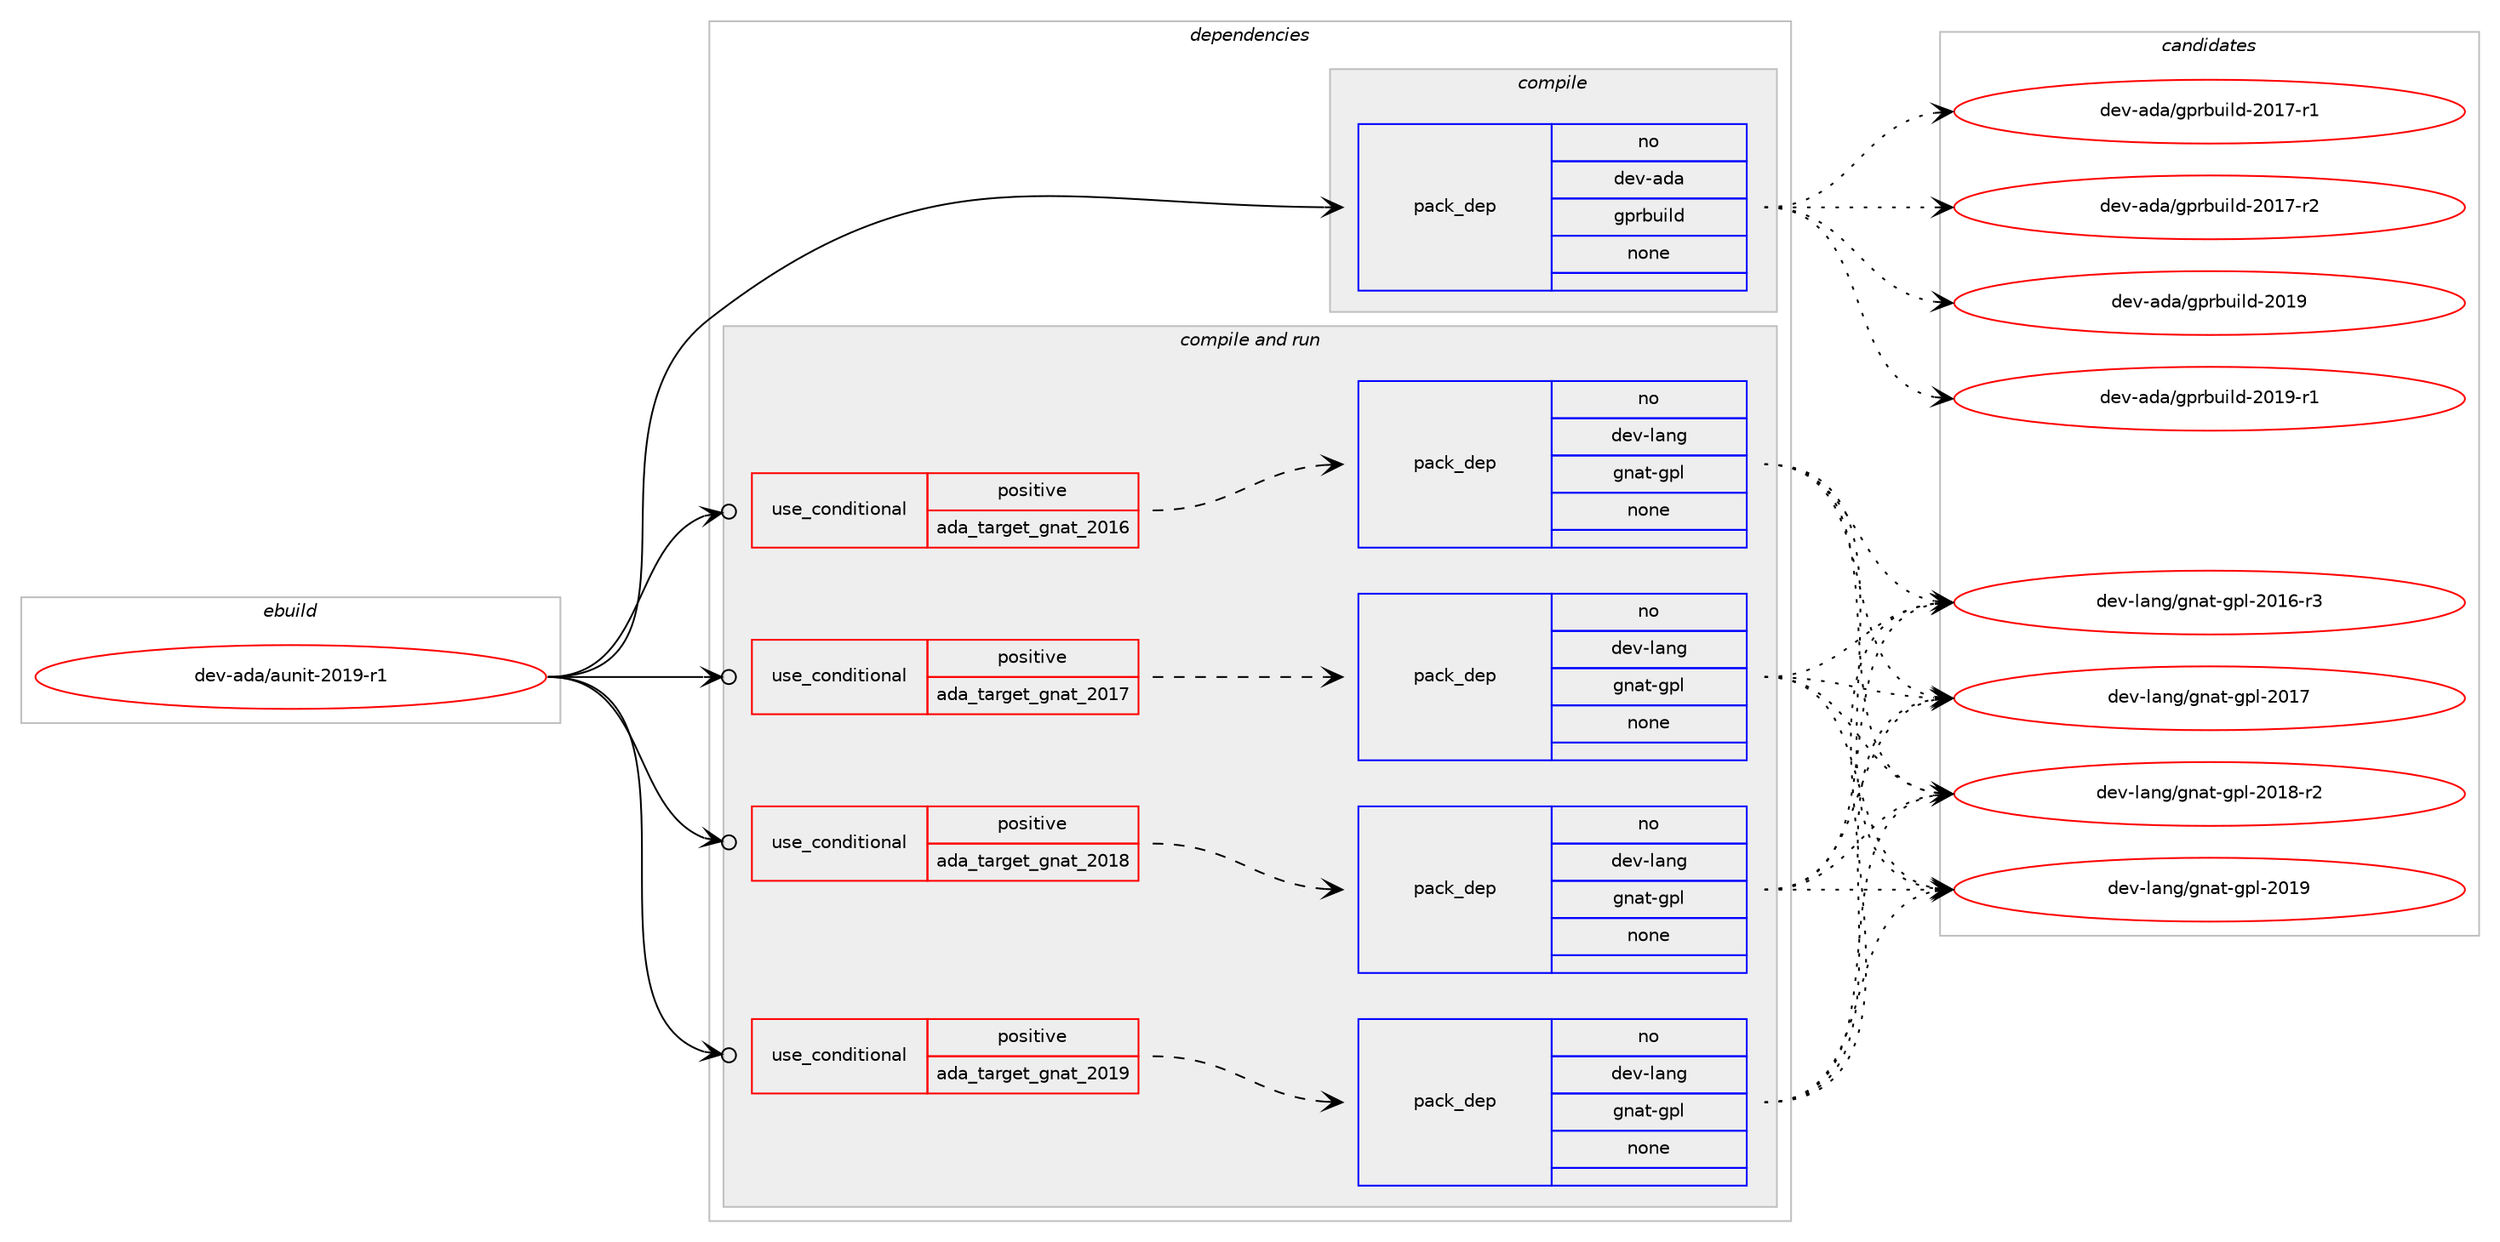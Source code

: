 digraph prolog {

# *************
# Graph options
# *************

newrank=true;
concentrate=true;
compound=true;
graph [rankdir=LR,fontname=Helvetica,fontsize=10,ranksep=1.5];#, ranksep=2.5, nodesep=0.2];
edge  [arrowhead=vee];
node  [fontname=Helvetica,fontsize=10];

# **********
# The ebuild
# **********

subgraph cluster_leftcol {
color=gray;
rank=same;
label=<<i>ebuild</i>>;
id [label="dev-ada/aunit-2019-r1", color=red, width=4, href="../dev-ada/aunit-2019-r1.svg"];
}

# ****************
# The dependencies
# ****************

subgraph cluster_midcol {
color=gray;
label=<<i>dependencies</i>>;
subgraph cluster_compile {
fillcolor="#eeeeee";
style=filled;
label=<<i>compile</i>>;
subgraph pack384431 {
dependency516241 [label=<<TABLE BORDER="0" CELLBORDER="1" CELLSPACING="0" CELLPADDING="4" WIDTH="220"><TR><TD ROWSPAN="6" CELLPADDING="30">pack_dep</TD></TR><TR><TD WIDTH="110">no</TD></TR><TR><TD>dev-ada</TD></TR><TR><TD>gprbuild</TD></TR><TR><TD>none</TD></TR><TR><TD></TD></TR></TABLE>>, shape=none, color=blue];
}
id:e -> dependency516241:w [weight=20,style="solid",arrowhead="vee"];
}
subgraph cluster_compileandrun {
fillcolor="#eeeeee";
style=filled;
label=<<i>compile and run</i>>;
subgraph cond122246 {
dependency516242 [label=<<TABLE BORDER="0" CELLBORDER="1" CELLSPACING="0" CELLPADDING="4"><TR><TD ROWSPAN="3" CELLPADDING="10">use_conditional</TD></TR><TR><TD>positive</TD></TR><TR><TD>ada_target_gnat_2016</TD></TR></TABLE>>, shape=none, color=red];
subgraph pack384432 {
dependency516243 [label=<<TABLE BORDER="0" CELLBORDER="1" CELLSPACING="0" CELLPADDING="4" WIDTH="220"><TR><TD ROWSPAN="6" CELLPADDING="30">pack_dep</TD></TR><TR><TD WIDTH="110">no</TD></TR><TR><TD>dev-lang</TD></TR><TR><TD>gnat-gpl</TD></TR><TR><TD>none</TD></TR><TR><TD></TD></TR></TABLE>>, shape=none, color=blue];
}
dependency516242:e -> dependency516243:w [weight=20,style="dashed",arrowhead="vee"];
}
id:e -> dependency516242:w [weight=20,style="solid",arrowhead="odotvee"];
subgraph cond122247 {
dependency516244 [label=<<TABLE BORDER="0" CELLBORDER="1" CELLSPACING="0" CELLPADDING="4"><TR><TD ROWSPAN="3" CELLPADDING="10">use_conditional</TD></TR><TR><TD>positive</TD></TR><TR><TD>ada_target_gnat_2017</TD></TR></TABLE>>, shape=none, color=red];
subgraph pack384433 {
dependency516245 [label=<<TABLE BORDER="0" CELLBORDER="1" CELLSPACING="0" CELLPADDING="4" WIDTH="220"><TR><TD ROWSPAN="6" CELLPADDING="30">pack_dep</TD></TR><TR><TD WIDTH="110">no</TD></TR><TR><TD>dev-lang</TD></TR><TR><TD>gnat-gpl</TD></TR><TR><TD>none</TD></TR><TR><TD></TD></TR></TABLE>>, shape=none, color=blue];
}
dependency516244:e -> dependency516245:w [weight=20,style="dashed",arrowhead="vee"];
}
id:e -> dependency516244:w [weight=20,style="solid",arrowhead="odotvee"];
subgraph cond122248 {
dependency516246 [label=<<TABLE BORDER="0" CELLBORDER="1" CELLSPACING="0" CELLPADDING="4"><TR><TD ROWSPAN="3" CELLPADDING="10">use_conditional</TD></TR><TR><TD>positive</TD></TR><TR><TD>ada_target_gnat_2018</TD></TR></TABLE>>, shape=none, color=red];
subgraph pack384434 {
dependency516247 [label=<<TABLE BORDER="0" CELLBORDER="1" CELLSPACING="0" CELLPADDING="4" WIDTH="220"><TR><TD ROWSPAN="6" CELLPADDING="30">pack_dep</TD></TR><TR><TD WIDTH="110">no</TD></TR><TR><TD>dev-lang</TD></TR><TR><TD>gnat-gpl</TD></TR><TR><TD>none</TD></TR><TR><TD></TD></TR></TABLE>>, shape=none, color=blue];
}
dependency516246:e -> dependency516247:w [weight=20,style="dashed",arrowhead="vee"];
}
id:e -> dependency516246:w [weight=20,style="solid",arrowhead="odotvee"];
subgraph cond122249 {
dependency516248 [label=<<TABLE BORDER="0" CELLBORDER="1" CELLSPACING="0" CELLPADDING="4"><TR><TD ROWSPAN="3" CELLPADDING="10">use_conditional</TD></TR><TR><TD>positive</TD></TR><TR><TD>ada_target_gnat_2019</TD></TR></TABLE>>, shape=none, color=red];
subgraph pack384435 {
dependency516249 [label=<<TABLE BORDER="0" CELLBORDER="1" CELLSPACING="0" CELLPADDING="4" WIDTH="220"><TR><TD ROWSPAN="6" CELLPADDING="30">pack_dep</TD></TR><TR><TD WIDTH="110">no</TD></TR><TR><TD>dev-lang</TD></TR><TR><TD>gnat-gpl</TD></TR><TR><TD>none</TD></TR><TR><TD></TD></TR></TABLE>>, shape=none, color=blue];
}
dependency516248:e -> dependency516249:w [weight=20,style="dashed",arrowhead="vee"];
}
id:e -> dependency516248:w [weight=20,style="solid",arrowhead="odotvee"];
}
subgraph cluster_run {
fillcolor="#eeeeee";
style=filled;
label=<<i>run</i>>;
}
}

# **************
# The candidates
# **************

subgraph cluster_choices {
rank=same;
color=gray;
label=<<i>candidates</i>>;

subgraph choice384431 {
color=black;
nodesep=1;
choice100101118459710097471031121149811710510810045504849554511449 [label="dev-ada/gprbuild-2017-r1", color=red, width=4,href="../dev-ada/gprbuild-2017-r1.svg"];
choice100101118459710097471031121149811710510810045504849554511450 [label="dev-ada/gprbuild-2017-r2", color=red, width=4,href="../dev-ada/gprbuild-2017-r2.svg"];
choice10010111845971009747103112114981171051081004550484957 [label="dev-ada/gprbuild-2019", color=red, width=4,href="../dev-ada/gprbuild-2019.svg"];
choice100101118459710097471031121149811710510810045504849574511449 [label="dev-ada/gprbuild-2019-r1", color=red, width=4,href="../dev-ada/gprbuild-2019-r1.svg"];
dependency516241:e -> choice100101118459710097471031121149811710510810045504849554511449:w [style=dotted,weight="100"];
dependency516241:e -> choice100101118459710097471031121149811710510810045504849554511450:w [style=dotted,weight="100"];
dependency516241:e -> choice10010111845971009747103112114981171051081004550484957:w [style=dotted,weight="100"];
dependency516241:e -> choice100101118459710097471031121149811710510810045504849574511449:w [style=dotted,weight="100"];
}
subgraph choice384432 {
color=black;
nodesep=1;
choice100101118451089711010347103110971164510311210845504849544511451 [label="dev-lang/gnat-gpl-2016-r3", color=red, width=4,href="../dev-lang/gnat-gpl-2016-r3.svg"];
choice10010111845108971101034710311097116451031121084550484955 [label="dev-lang/gnat-gpl-2017", color=red, width=4,href="../dev-lang/gnat-gpl-2017.svg"];
choice100101118451089711010347103110971164510311210845504849564511450 [label="dev-lang/gnat-gpl-2018-r2", color=red, width=4,href="../dev-lang/gnat-gpl-2018-r2.svg"];
choice10010111845108971101034710311097116451031121084550484957 [label="dev-lang/gnat-gpl-2019", color=red, width=4,href="../dev-lang/gnat-gpl-2019.svg"];
dependency516243:e -> choice100101118451089711010347103110971164510311210845504849544511451:w [style=dotted,weight="100"];
dependency516243:e -> choice10010111845108971101034710311097116451031121084550484955:w [style=dotted,weight="100"];
dependency516243:e -> choice100101118451089711010347103110971164510311210845504849564511450:w [style=dotted,weight="100"];
dependency516243:e -> choice10010111845108971101034710311097116451031121084550484957:w [style=dotted,weight="100"];
}
subgraph choice384433 {
color=black;
nodesep=1;
choice100101118451089711010347103110971164510311210845504849544511451 [label="dev-lang/gnat-gpl-2016-r3", color=red, width=4,href="../dev-lang/gnat-gpl-2016-r3.svg"];
choice10010111845108971101034710311097116451031121084550484955 [label="dev-lang/gnat-gpl-2017", color=red, width=4,href="../dev-lang/gnat-gpl-2017.svg"];
choice100101118451089711010347103110971164510311210845504849564511450 [label="dev-lang/gnat-gpl-2018-r2", color=red, width=4,href="../dev-lang/gnat-gpl-2018-r2.svg"];
choice10010111845108971101034710311097116451031121084550484957 [label="dev-lang/gnat-gpl-2019", color=red, width=4,href="../dev-lang/gnat-gpl-2019.svg"];
dependency516245:e -> choice100101118451089711010347103110971164510311210845504849544511451:w [style=dotted,weight="100"];
dependency516245:e -> choice10010111845108971101034710311097116451031121084550484955:w [style=dotted,weight="100"];
dependency516245:e -> choice100101118451089711010347103110971164510311210845504849564511450:w [style=dotted,weight="100"];
dependency516245:e -> choice10010111845108971101034710311097116451031121084550484957:w [style=dotted,weight="100"];
}
subgraph choice384434 {
color=black;
nodesep=1;
choice100101118451089711010347103110971164510311210845504849544511451 [label="dev-lang/gnat-gpl-2016-r3", color=red, width=4,href="../dev-lang/gnat-gpl-2016-r3.svg"];
choice10010111845108971101034710311097116451031121084550484955 [label="dev-lang/gnat-gpl-2017", color=red, width=4,href="../dev-lang/gnat-gpl-2017.svg"];
choice100101118451089711010347103110971164510311210845504849564511450 [label="dev-lang/gnat-gpl-2018-r2", color=red, width=4,href="../dev-lang/gnat-gpl-2018-r2.svg"];
choice10010111845108971101034710311097116451031121084550484957 [label="dev-lang/gnat-gpl-2019", color=red, width=4,href="../dev-lang/gnat-gpl-2019.svg"];
dependency516247:e -> choice100101118451089711010347103110971164510311210845504849544511451:w [style=dotted,weight="100"];
dependency516247:e -> choice10010111845108971101034710311097116451031121084550484955:w [style=dotted,weight="100"];
dependency516247:e -> choice100101118451089711010347103110971164510311210845504849564511450:w [style=dotted,weight="100"];
dependency516247:e -> choice10010111845108971101034710311097116451031121084550484957:w [style=dotted,weight="100"];
}
subgraph choice384435 {
color=black;
nodesep=1;
choice100101118451089711010347103110971164510311210845504849544511451 [label="dev-lang/gnat-gpl-2016-r3", color=red, width=4,href="../dev-lang/gnat-gpl-2016-r3.svg"];
choice10010111845108971101034710311097116451031121084550484955 [label="dev-lang/gnat-gpl-2017", color=red, width=4,href="../dev-lang/gnat-gpl-2017.svg"];
choice100101118451089711010347103110971164510311210845504849564511450 [label="dev-lang/gnat-gpl-2018-r2", color=red, width=4,href="../dev-lang/gnat-gpl-2018-r2.svg"];
choice10010111845108971101034710311097116451031121084550484957 [label="dev-lang/gnat-gpl-2019", color=red, width=4,href="../dev-lang/gnat-gpl-2019.svg"];
dependency516249:e -> choice100101118451089711010347103110971164510311210845504849544511451:w [style=dotted,weight="100"];
dependency516249:e -> choice10010111845108971101034710311097116451031121084550484955:w [style=dotted,weight="100"];
dependency516249:e -> choice100101118451089711010347103110971164510311210845504849564511450:w [style=dotted,weight="100"];
dependency516249:e -> choice10010111845108971101034710311097116451031121084550484957:w [style=dotted,weight="100"];
}
}

}
